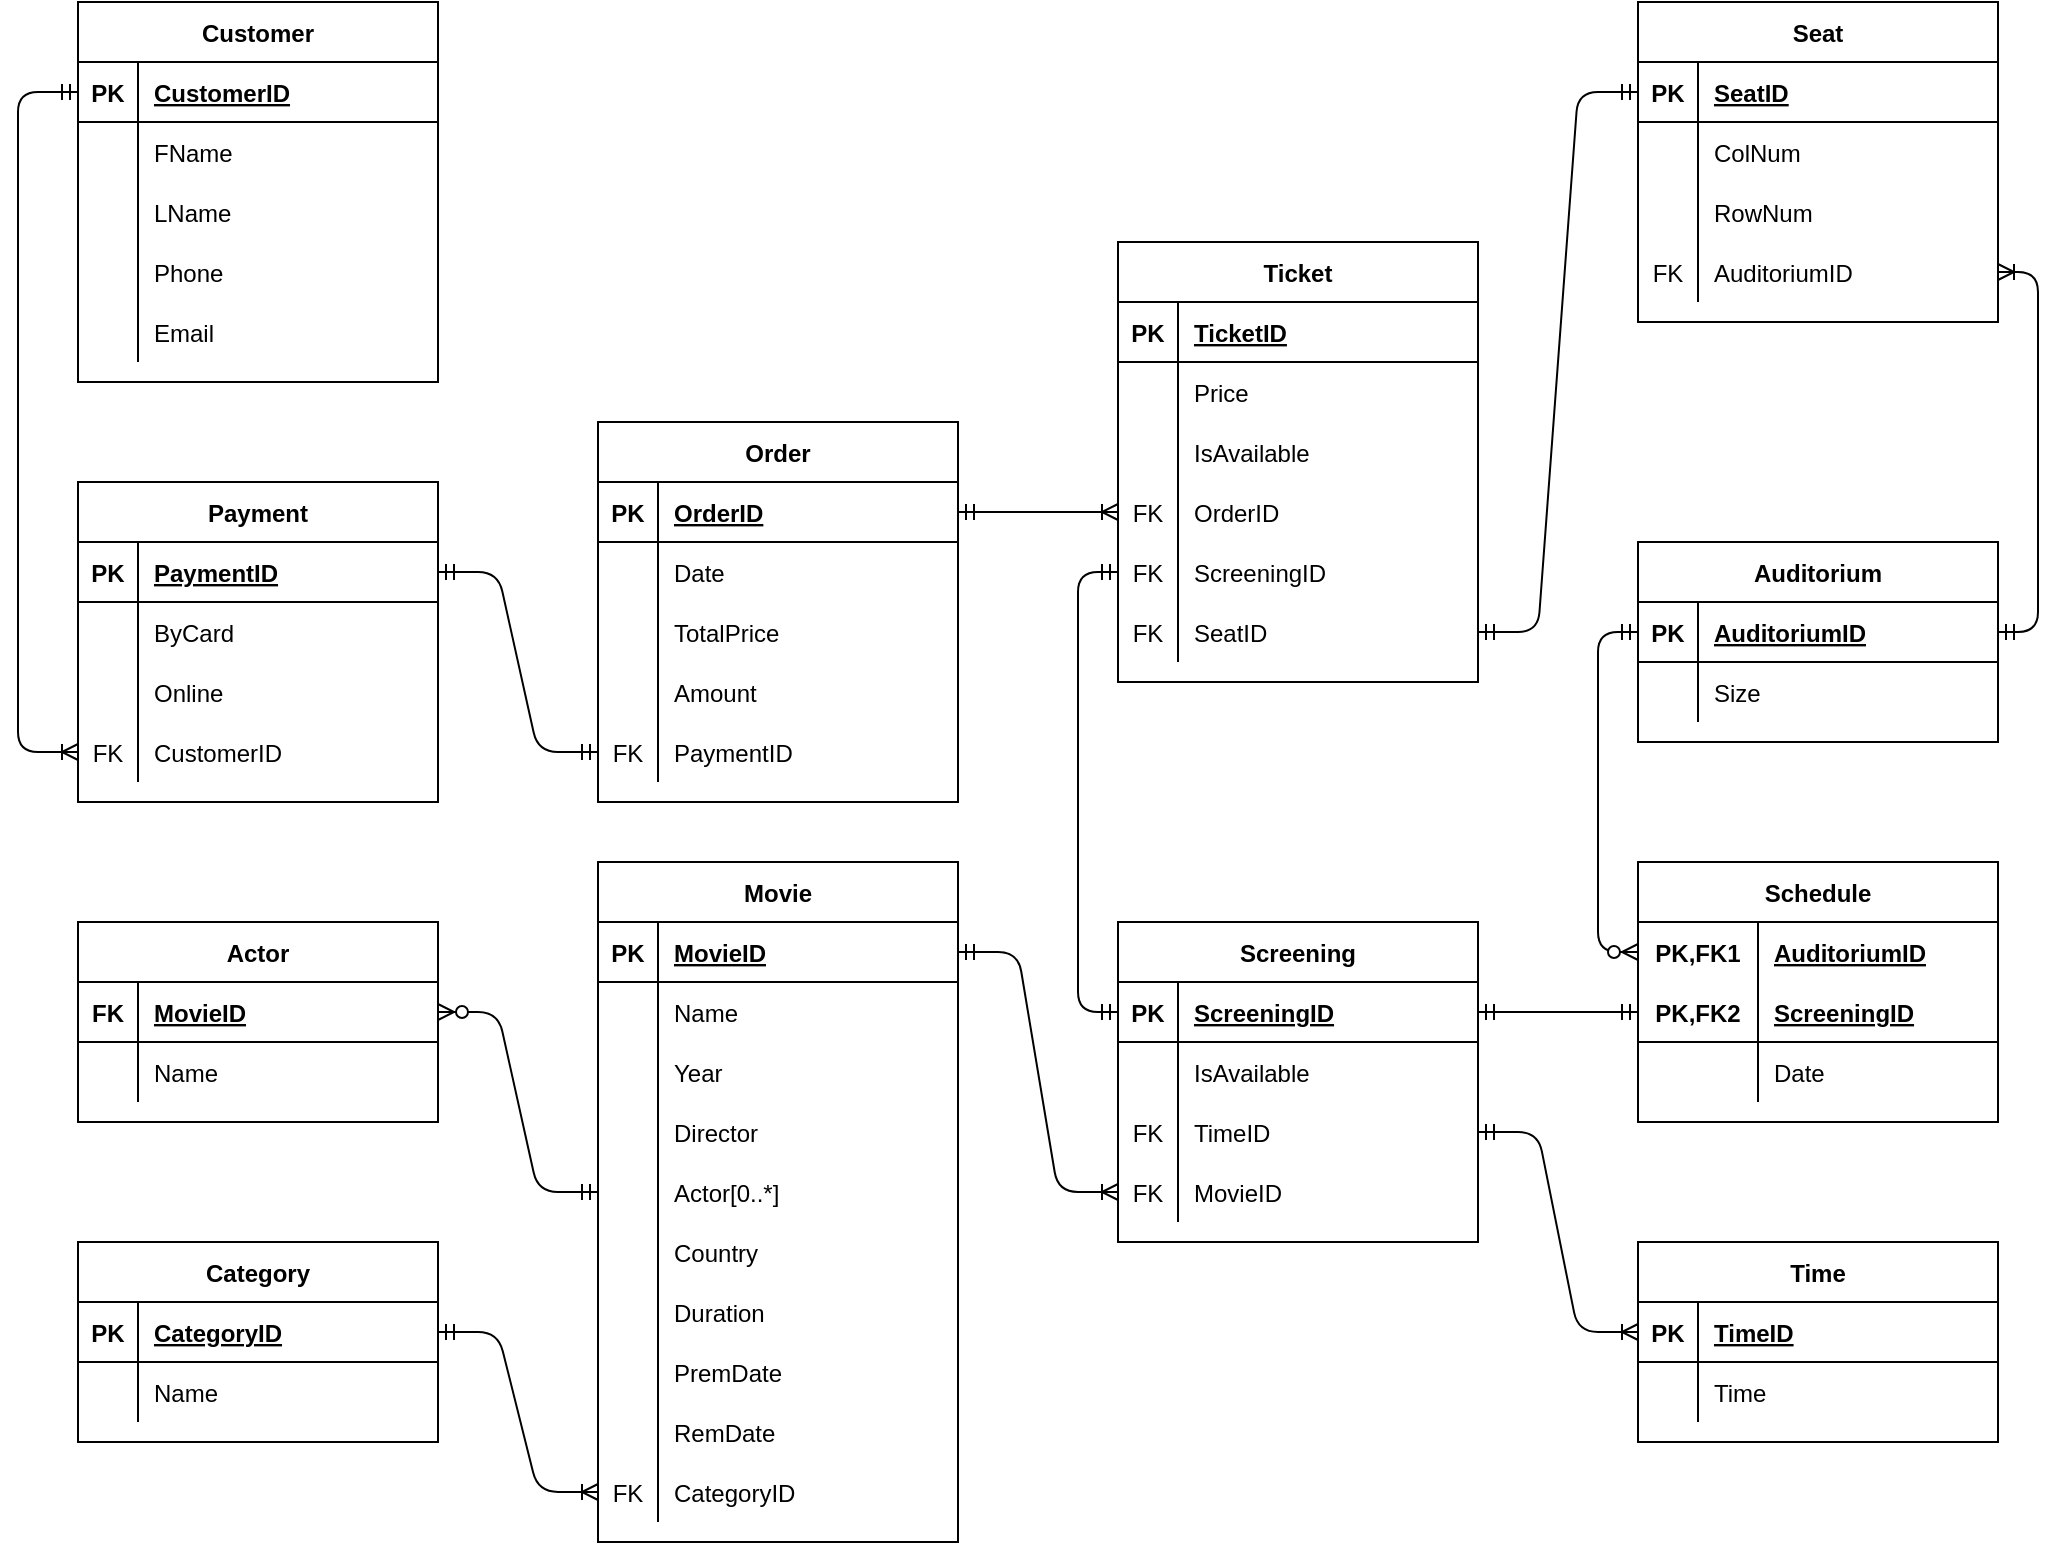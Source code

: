 <mxfile version="14.6.11" type="device"><diagram id="SaDdEQTOm6N6K5-1CHVl" name="Page-1"><mxGraphModel dx="1182" dy="688" grid="1" gridSize="10" guides="1" tooltips="1" connect="1" arrows="1" fold="1" page="1" pageScale="1" pageWidth="827" pageHeight="1169" math="0" shadow="0"><root><mxCell id="0"/><mxCell id="1" parent="0"/><mxCell id="VOTqMJmMUfx99zBVe6hM-1" value="Screening" style="shape=table;startSize=30;container=1;collapsible=1;childLayout=tableLayout;fixedRows=1;rowLines=0;fontStyle=1;align=center;resizeLast=1;" parent="1" vertex="1"><mxGeometry x="640" y="500" width="180" height="160" as="geometry"/></mxCell><mxCell id="VOTqMJmMUfx99zBVe6hM-2" value="" style="shape=partialRectangle;collapsible=0;dropTarget=0;pointerEvents=0;fillColor=none;top=0;left=0;bottom=1;right=0;points=[[0,0.5],[1,0.5]];portConstraint=eastwest;" parent="VOTqMJmMUfx99zBVe6hM-1" vertex="1"><mxGeometry y="30" width="180" height="30" as="geometry"/></mxCell><mxCell id="VOTqMJmMUfx99zBVe6hM-3" value="PK" style="shape=partialRectangle;connectable=0;fillColor=none;top=0;left=0;bottom=0;right=0;fontStyle=1;overflow=hidden;" parent="VOTqMJmMUfx99zBVe6hM-2" vertex="1"><mxGeometry width="30" height="30" as="geometry"/></mxCell><mxCell id="VOTqMJmMUfx99zBVe6hM-4" value="ScreeningID" style="shape=partialRectangle;connectable=0;fillColor=none;top=0;left=0;bottom=0;right=0;align=left;spacingLeft=6;fontStyle=5;overflow=hidden;" parent="VOTqMJmMUfx99zBVe6hM-2" vertex="1"><mxGeometry x="30" width="150" height="30" as="geometry"/></mxCell><mxCell id="VOTqMJmMUfx99zBVe6hM-5" value="" style="shape=partialRectangle;collapsible=0;dropTarget=0;pointerEvents=0;fillColor=none;top=0;left=0;bottom=0;right=0;points=[[0,0.5],[1,0.5]];portConstraint=eastwest;" parent="VOTqMJmMUfx99zBVe6hM-1" vertex="1"><mxGeometry y="60" width="180" height="30" as="geometry"/></mxCell><mxCell id="VOTqMJmMUfx99zBVe6hM-6" value="" style="shape=partialRectangle;connectable=0;fillColor=none;top=0;left=0;bottom=0;right=0;editable=1;overflow=hidden;" parent="VOTqMJmMUfx99zBVe6hM-5" vertex="1"><mxGeometry width="30" height="30" as="geometry"/></mxCell><mxCell id="VOTqMJmMUfx99zBVe6hM-7" value="IsAvailable" style="shape=partialRectangle;connectable=0;fillColor=none;top=0;left=0;bottom=0;right=0;align=left;spacingLeft=6;overflow=hidden;" parent="VOTqMJmMUfx99zBVe6hM-5" vertex="1"><mxGeometry x="30" width="150" height="30" as="geometry"/></mxCell><mxCell id="VOTqMJmMUfx99zBVe6hM-8" value="" style="shape=partialRectangle;collapsible=0;dropTarget=0;pointerEvents=0;fillColor=none;top=0;left=0;bottom=0;right=0;points=[[0,0.5],[1,0.5]];portConstraint=eastwest;" parent="VOTqMJmMUfx99zBVe6hM-1" vertex="1"><mxGeometry y="90" width="180" height="30" as="geometry"/></mxCell><mxCell id="VOTqMJmMUfx99zBVe6hM-9" value="FK" style="shape=partialRectangle;connectable=0;fillColor=none;top=0;left=0;bottom=0;right=0;editable=1;overflow=hidden;" parent="VOTqMJmMUfx99zBVe6hM-8" vertex="1"><mxGeometry width="30" height="30" as="geometry"/></mxCell><mxCell id="VOTqMJmMUfx99zBVe6hM-10" value="TimeID" style="shape=partialRectangle;connectable=0;fillColor=none;top=0;left=0;bottom=0;right=0;align=left;spacingLeft=6;overflow=hidden;" parent="VOTqMJmMUfx99zBVe6hM-8" vertex="1"><mxGeometry x="30" width="150" height="30" as="geometry"/></mxCell><mxCell id="VOTqMJmMUfx99zBVe6hM-11" value="" style="shape=partialRectangle;collapsible=0;dropTarget=0;pointerEvents=0;fillColor=none;top=0;left=0;bottom=0;right=0;points=[[0,0.5],[1,0.5]];portConstraint=eastwest;" parent="VOTqMJmMUfx99zBVe6hM-1" vertex="1"><mxGeometry y="120" width="180" height="30" as="geometry"/></mxCell><mxCell id="VOTqMJmMUfx99zBVe6hM-12" value="FK" style="shape=partialRectangle;connectable=0;fillColor=none;top=0;left=0;bottom=0;right=0;editable=1;overflow=hidden;" parent="VOTqMJmMUfx99zBVe6hM-11" vertex="1"><mxGeometry width="30" height="30" as="geometry"/></mxCell><mxCell id="VOTqMJmMUfx99zBVe6hM-13" value="MovieID" style="shape=partialRectangle;connectable=0;fillColor=none;top=0;left=0;bottom=0;right=0;align=left;spacingLeft=6;overflow=hidden;" parent="VOTqMJmMUfx99zBVe6hM-11" vertex="1"><mxGeometry x="30" width="150" height="30" as="geometry"/></mxCell><mxCell id="VOTqMJmMUfx99zBVe6hM-14" value="Payment" style="shape=table;startSize=30;container=1;collapsible=1;childLayout=tableLayout;fixedRows=1;rowLines=0;fontStyle=1;align=center;resizeLast=1;" parent="1" vertex="1"><mxGeometry x="120" y="280" width="180" height="160" as="geometry"/></mxCell><mxCell id="VOTqMJmMUfx99zBVe6hM-15" value="" style="shape=partialRectangle;collapsible=0;dropTarget=0;pointerEvents=0;fillColor=none;top=0;left=0;bottom=1;right=0;points=[[0,0.5],[1,0.5]];portConstraint=eastwest;" parent="VOTqMJmMUfx99zBVe6hM-14" vertex="1"><mxGeometry y="30" width="180" height="30" as="geometry"/></mxCell><mxCell id="VOTqMJmMUfx99zBVe6hM-16" value="PK" style="shape=partialRectangle;connectable=0;fillColor=none;top=0;left=0;bottom=0;right=0;fontStyle=1;overflow=hidden;" parent="VOTqMJmMUfx99zBVe6hM-15" vertex="1"><mxGeometry width="30" height="30" as="geometry"/></mxCell><mxCell id="VOTqMJmMUfx99zBVe6hM-17" value="PaymentID" style="shape=partialRectangle;connectable=0;fillColor=none;top=0;left=0;bottom=0;right=0;align=left;spacingLeft=6;fontStyle=5;overflow=hidden;" parent="VOTqMJmMUfx99zBVe6hM-15" vertex="1"><mxGeometry x="30" width="150" height="30" as="geometry"/></mxCell><mxCell id="VOTqMJmMUfx99zBVe6hM-18" value="" style="shape=partialRectangle;collapsible=0;dropTarget=0;pointerEvents=0;fillColor=none;top=0;left=0;bottom=0;right=0;points=[[0,0.5],[1,0.5]];portConstraint=eastwest;" parent="VOTqMJmMUfx99zBVe6hM-14" vertex="1"><mxGeometry y="60" width="180" height="30" as="geometry"/></mxCell><mxCell id="VOTqMJmMUfx99zBVe6hM-19" value="" style="shape=partialRectangle;connectable=0;fillColor=none;top=0;left=0;bottom=0;right=0;editable=1;overflow=hidden;" parent="VOTqMJmMUfx99zBVe6hM-18" vertex="1"><mxGeometry width="30" height="30" as="geometry"/></mxCell><mxCell id="VOTqMJmMUfx99zBVe6hM-20" value="ByCard" style="shape=partialRectangle;connectable=0;fillColor=none;top=0;left=0;bottom=0;right=0;align=left;spacingLeft=6;overflow=hidden;" parent="VOTqMJmMUfx99zBVe6hM-18" vertex="1"><mxGeometry x="30" width="150" height="30" as="geometry"/></mxCell><mxCell id="VOTqMJmMUfx99zBVe6hM-21" value="" style="shape=partialRectangle;collapsible=0;dropTarget=0;pointerEvents=0;fillColor=none;top=0;left=0;bottom=0;right=0;points=[[0,0.5],[1,0.5]];portConstraint=eastwest;" parent="VOTqMJmMUfx99zBVe6hM-14" vertex="1"><mxGeometry y="90" width="180" height="30" as="geometry"/></mxCell><mxCell id="VOTqMJmMUfx99zBVe6hM-22" value="" style="shape=partialRectangle;connectable=0;fillColor=none;top=0;left=0;bottom=0;right=0;editable=1;overflow=hidden;" parent="VOTqMJmMUfx99zBVe6hM-21" vertex="1"><mxGeometry width="30" height="30" as="geometry"/></mxCell><mxCell id="VOTqMJmMUfx99zBVe6hM-23" value="Online" style="shape=partialRectangle;connectable=0;fillColor=none;top=0;left=0;bottom=0;right=0;align=left;spacingLeft=6;overflow=hidden;" parent="VOTqMJmMUfx99zBVe6hM-21" vertex="1"><mxGeometry x="30" width="150" height="30" as="geometry"/></mxCell><mxCell id="VOTqMJmMUfx99zBVe6hM-24" value="" style="shape=partialRectangle;collapsible=0;dropTarget=0;pointerEvents=0;fillColor=none;top=0;left=0;bottom=0;right=0;points=[[0,0.5],[1,0.5]];portConstraint=eastwest;" parent="VOTqMJmMUfx99zBVe6hM-14" vertex="1"><mxGeometry y="120" width="180" height="30" as="geometry"/></mxCell><mxCell id="VOTqMJmMUfx99zBVe6hM-25" value="FK" style="shape=partialRectangle;connectable=0;fillColor=none;top=0;left=0;bottom=0;right=0;editable=1;overflow=hidden;" parent="VOTqMJmMUfx99zBVe6hM-24" vertex="1"><mxGeometry width="30" height="30" as="geometry"/></mxCell><mxCell id="VOTqMJmMUfx99zBVe6hM-26" value="CustomerID" style="shape=partialRectangle;connectable=0;fillColor=none;top=0;left=0;bottom=0;right=0;align=left;spacingLeft=6;overflow=hidden;" parent="VOTqMJmMUfx99zBVe6hM-24" vertex="1"><mxGeometry x="30" width="150" height="30" as="geometry"/></mxCell><mxCell id="VOTqMJmMUfx99zBVe6hM-27" value="Order" style="shape=table;startSize=30;container=1;collapsible=1;childLayout=tableLayout;fixedRows=1;rowLines=0;fontStyle=1;align=center;resizeLast=1;" parent="1" vertex="1"><mxGeometry x="380" y="250" width="180" height="190" as="geometry"/></mxCell><mxCell id="VOTqMJmMUfx99zBVe6hM-28" value="" style="shape=partialRectangle;collapsible=0;dropTarget=0;pointerEvents=0;fillColor=none;top=0;left=0;bottom=1;right=0;points=[[0,0.5],[1,0.5]];portConstraint=eastwest;" parent="VOTqMJmMUfx99zBVe6hM-27" vertex="1"><mxGeometry y="30" width="180" height="30" as="geometry"/></mxCell><mxCell id="VOTqMJmMUfx99zBVe6hM-29" value="PK" style="shape=partialRectangle;connectable=0;fillColor=none;top=0;left=0;bottom=0;right=0;fontStyle=1;overflow=hidden;" parent="VOTqMJmMUfx99zBVe6hM-28" vertex="1"><mxGeometry width="30" height="30" as="geometry"/></mxCell><mxCell id="VOTqMJmMUfx99zBVe6hM-30" value="OrderID" style="shape=partialRectangle;connectable=0;fillColor=none;top=0;left=0;bottom=0;right=0;align=left;spacingLeft=6;fontStyle=5;overflow=hidden;" parent="VOTqMJmMUfx99zBVe6hM-28" vertex="1"><mxGeometry x="30" width="150" height="30" as="geometry"/></mxCell><mxCell id="VOTqMJmMUfx99zBVe6hM-31" value="" style="shape=partialRectangle;collapsible=0;dropTarget=0;pointerEvents=0;fillColor=none;top=0;left=0;bottom=0;right=0;points=[[0,0.5],[1,0.5]];portConstraint=eastwest;" parent="VOTqMJmMUfx99zBVe6hM-27" vertex="1"><mxGeometry y="60" width="180" height="30" as="geometry"/></mxCell><mxCell id="VOTqMJmMUfx99zBVe6hM-32" value="" style="shape=partialRectangle;connectable=0;fillColor=none;top=0;left=0;bottom=0;right=0;editable=1;overflow=hidden;" parent="VOTqMJmMUfx99zBVe6hM-31" vertex="1"><mxGeometry width="30" height="30" as="geometry"/></mxCell><mxCell id="VOTqMJmMUfx99zBVe6hM-33" value="Date" style="shape=partialRectangle;connectable=0;fillColor=none;top=0;left=0;bottom=0;right=0;align=left;spacingLeft=6;overflow=hidden;" parent="VOTqMJmMUfx99zBVe6hM-31" vertex="1"><mxGeometry x="30" width="150" height="30" as="geometry"/></mxCell><mxCell id="VOTqMJmMUfx99zBVe6hM-34" value="" style="shape=partialRectangle;collapsible=0;dropTarget=0;pointerEvents=0;fillColor=none;top=0;left=0;bottom=0;right=0;points=[[0,0.5],[1,0.5]];portConstraint=eastwest;" parent="VOTqMJmMUfx99zBVe6hM-27" vertex="1"><mxGeometry y="90" width="180" height="30" as="geometry"/></mxCell><mxCell id="VOTqMJmMUfx99zBVe6hM-35" value="" style="shape=partialRectangle;connectable=0;fillColor=none;top=0;left=0;bottom=0;right=0;editable=1;overflow=hidden;" parent="VOTqMJmMUfx99zBVe6hM-34" vertex="1"><mxGeometry width="30" height="30" as="geometry"/></mxCell><mxCell id="VOTqMJmMUfx99zBVe6hM-36" value="TotalPrice" style="shape=partialRectangle;connectable=0;fillColor=none;top=0;left=0;bottom=0;right=0;align=left;spacingLeft=6;overflow=hidden;" parent="VOTqMJmMUfx99zBVe6hM-34" vertex="1"><mxGeometry x="30" width="150" height="30" as="geometry"/></mxCell><mxCell id="VOTqMJmMUfx99zBVe6hM-37" value="" style="shape=partialRectangle;collapsible=0;dropTarget=0;pointerEvents=0;fillColor=none;top=0;left=0;bottom=0;right=0;points=[[0,0.5],[1,0.5]];portConstraint=eastwest;" parent="VOTqMJmMUfx99zBVe6hM-27" vertex="1"><mxGeometry y="120" width="180" height="30" as="geometry"/></mxCell><mxCell id="VOTqMJmMUfx99zBVe6hM-38" value="" style="shape=partialRectangle;connectable=0;fillColor=none;top=0;left=0;bottom=0;right=0;editable=1;overflow=hidden;" parent="VOTqMJmMUfx99zBVe6hM-37" vertex="1"><mxGeometry width="30" height="30" as="geometry"/></mxCell><mxCell id="VOTqMJmMUfx99zBVe6hM-39" value="Amount" style="shape=partialRectangle;connectable=0;fillColor=none;top=0;left=0;bottom=0;right=0;align=left;spacingLeft=6;overflow=hidden;" parent="VOTqMJmMUfx99zBVe6hM-37" vertex="1"><mxGeometry x="30" width="150" height="30" as="geometry"/></mxCell><mxCell id="VOTqMJmMUfx99zBVe6hM-155" value="" style="shape=partialRectangle;collapsible=0;dropTarget=0;pointerEvents=0;fillColor=none;top=0;left=0;bottom=0;right=0;points=[[0,0.5],[1,0.5]];portConstraint=eastwest;" parent="VOTqMJmMUfx99zBVe6hM-27" vertex="1"><mxGeometry y="150" width="180" height="30" as="geometry"/></mxCell><mxCell id="VOTqMJmMUfx99zBVe6hM-156" value="FK" style="shape=partialRectangle;connectable=0;fillColor=none;top=0;left=0;bottom=0;right=0;editable=1;overflow=hidden;" parent="VOTqMJmMUfx99zBVe6hM-155" vertex="1"><mxGeometry width="30" height="30" as="geometry"/></mxCell><mxCell id="VOTqMJmMUfx99zBVe6hM-157" value="PaymentID" style="shape=partialRectangle;connectable=0;fillColor=none;top=0;left=0;bottom=0;right=0;align=left;spacingLeft=6;overflow=hidden;" parent="VOTqMJmMUfx99zBVe6hM-155" vertex="1"><mxGeometry x="30" width="150" height="30" as="geometry"/></mxCell><mxCell id="VOTqMJmMUfx99zBVe6hM-40" value="Ticket" style="shape=table;startSize=30;container=1;collapsible=1;childLayout=tableLayout;fixedRows=1;rowLines=0;fontStyle=1;align=center;resizeLast=1;" parent="1" vertex="1"><mxGeometry x="640" y="160" width="180" height="220" as="geometry"/></mxCell><mxCell id="VOTqMJmMUfx99zBVe6hM-41" value="" style="shape=partialRectangle;collapsible=0;dropTarget=0;pointerEvents=0;fillColor=none;top=0;left=0;bottom=1;right=0;points=[[0,0.5],[1,0.5]];portConstraint=eastwest;" parent="VOTqMJmMUfx99zBVe6hM-40" vertex="1"><mxGeometry y="30" width="180" height="30" as="geometry"/></mxCell><mxCell id="VOTqMJmMUfx99zBVe6hM-42" value="PK" style="shape=partialRectangle;connectable=0;fillColor=none;top=0;left=0;bottom=0;right=0;fontStyle=1;overflow=hidden;" parent="VOTqMJmMUfx99zBVe6hM-41" vertex="1"><mxGeometry width="30" height="30" as="geometry"/></mxCell><mxCell id="VOTqMJmMUfx99zBVe6hM-43" value="TicketID" style="shape=partialRectangle;connectable=0;fillColor=none;top=0;left=0;bottom=0;right=0;align=left;spacingLeft=6;fontStyle=5;overflow=hidden;" parent="VOTqMJmMUfx99zBVe6hM-41" vertex="1"><mxGeometry x="30" width="150" height="30" as="geometry"/></mxCell><mxCell id="VOTqMJmMUfx99zBVe6hM-44" value="" style="shape=partialRectangle;collapsible=0;dropTarget=0;pointerEvents=0;fillColor=none;top=0;left=0;bottom=0;right=0;points=[[0,0.5],[1,0.5]];portConstraint=eastwest;" parent="VOTqMJmMUfx99zBVe6hM-40" vertex="1"><mxGeometry y="60" width="180" height="30" as="geometry"/></mxCell><mxCell id="VOTqMJmMUfx99zBVe6hM-45" value="" style="shape=partialRectangle;connectable=0;fillColor=none;top=0;left=0;bottom=0;right=0;editable=1;overflow=hidden;" parent="VOTqMJmMUfx99zBVe6hM-44" vertex="1"><mxGeometry width="30" height="30" as="geometry"/></mxCell><mxCell id="VOTqMJmMUfx99zBVe6hM-46" value="Price" style="shape=partialRectangle;connectable=0;fillColor=none;top=0;left=0;bottom=0;right=0;align=left;spacingLeft=6;overflow=hidden;" parent="VOTqMJmMUfx99zBVe6hM-44" vertex="1"><mxGeometry x="30" width="150" height="30" as="geometry"/></mxCell><mxCell id="VOTqMJmMUfx99zBVe6hM-47" value="" style="shape=partialRectangle;collapsible=0;dropTarget=0;pointerEvents=0;fillColor=none;top=0;left=0;bottom=0;right=0;points=[[0,0.5],[1,0.5]];portConstraint=eastwest;" parent="VOTqMJmMUfx99zBVe6hM-40" vertex="1"><mxGeometry y="90" width="180" height="30" as="geometry"/></mxCell><mxCell id="VOTqMJmMUfx99zBVe6hM-48" value="" style="shape=partialRectangle;connectable=0;fillColor=none;top=0;left=0;bottom=0;right=0;editable=1;overflow=hidden;" parent="VOTqMJmMUfx99zBVe6hM-47" vertex="1"><mxGeometry width="30" height="30" as="geometry"/></mxCell><mxCell id="VOTqMJmMUfx99zBVe6hM-49" value="IsAvailable" style="shape=partialRectangle;connectable=0;fillColor=none;top=0;left=0;bottom=0;right=0;align=left;spacingLeft=6;overflow=hidden;" parent="VOTqMJmMUfx99zBVe6hM-47" vertex="1"><mxGeometry x="30" width="150" height="30" as="geometry"/></mxCell><mxCell id="VOTqMJmMUfx99zBVe6hM-50" value="" style="shape=partialRectangle;collapsible=0;dropTarget=0;pointerEvents=0;fillColor=none;top=0;left=0;bottom=0;right=0;points=[[0,0.5],[1,0.5]];portConstraint=eastwest;" parent="VOTqMJmMUfx99zBVe6hM-40" vertex="1"><mxGeometry y="120" width="180" height="30" as="geometry"/></mxCell><mxCell id="VOTqMJmMUfx99zBVe6hM-51" value="FK" style="shape=partialRectangle;connectable=0;fillColor=none;top=0;left=0;bottom=0;right=0;editable=1;overflow=hidden;" parent="VOTqMJmMUfx99zBVe6hM-50" vertex="1"><mxGeometry width="30" height="30" as="geometry"/></mxCell><mxCell id="VOTqMJmMUfx99zBVe6hM-52" value="OrderID" style="shape=partialRectangle;connectable=0;fillColor=none;top=0;left=0;bottom=0;right=0;align=left;spacingLeft=6;overflow=hidden;" parent="VOTqMJmMUfx99zBVe6hM-50" vertex="1"><mxGeometry x="30" width="150" height="30" as="geometry"/></mxCell><mxCell id="VOTqMJmMUfx99zBVe6hM-134" value="" style="shape=partialRectangle;collapsible=0;dropTarget=0;pointerEvents=0;fillColor=none;top=0;left=0;bottom=0;right=0;points=[[0,0.5],[1,0.5]];portConstraint=eastwest;" parent="VOTqMJmMUfx99zBVe6hM-40" vertex="1"><mxGeometry y="150" width="180" height="30" as="geometry"/></mxCell><mxCell id="VOTqMJmMUfx99zBVe6hM-135" value="FK" style="shape=partialRectangle;connectable=0;fillColor=none;top=0;left=0;bottom=0;right=0;editable=1;overflow=hidden;" parent="VOTqMJmMUfx99zBVe6hM-134" vertex="1"><mxGeometry width="30" height="30" as="geometry"/></mxCell><mxCell id="VOTqMJmMUfx99zBVe6hM-136" value="ScreeningID" style="shape=partialRectangle;connectable=0;fillColor=none;top=0;left=0;bottom=0;right=0;align=left;spacingLeft=6;overflow=hidden;" parent="VOTqMJmMUfx99zBVe6hM-134" vertex="1"><mxGeometry x="30" width="150" height="30" as="geometry"/></mxCell><mxCell id="2XaCNsc9gFc5e1O98hjb-1" value="" style="shape=partialRectangle;collapsible=0;dropTarget=0;pointerEvents=0;fillColor=none;top=0;left=0;bottom=0;right=0;points=[[0,0.5],[1,0.5]];portConstraint=eastwest;" parent="VOTqMJmMUfx99zBVe6hM-40" vertex="1"><mxGeometry y="180" width="180" height="30" as="geometry"/></mxCell><mxCell id="2XaCNsc9gFc5e1O98hjb-2" value="FK" style="shape=partialRectangle;connectable=0;fillColor=none;top=0;left=0;bottom=0;right=0;editable=1;overflow=hidden;" parent="2XaCNsc9gFc5e1O98hjb-1" vertex="1"><mxGeometry width="30" height="30" as="geometry"/></mxCell><mxCell id="2XaCNsc9gFc5e1O98hjb-3" value="SeatID" style="shape=partialRectangle;connectable=0;fillColor=none;top=0;left=0;bottom=0;right=0;align=left;spacingLeft=6;overflow=hidden;" parent="2XaCNsc9gFc5e1O98hjb-1" vertex="1"><mxGeometry x="30" width="150" height="30" as="geometry"/></mxCell><mxCell id="VOTqMJmMUfx99zBVe6hM-53" value="Movie" style="shape=table;startSize=30;container=1;collapsible=1;childLayout=tableLayout;fixedRows=1;rowLines=0;fontStyle=1;align=center;resizeLast=1;" parent="1" vertex="1"><mxGeometry x="380" y="470" width="180" height="340" as="geometry"><mxRectangle x="380" y="470" width="70" height="30" as="alternateBounds"/></mxGeometry></mxCell><mxCell id="VOTqMJmMUfx99zBVe6hM-54" value="" style="shape=partialRectangle;collapsible=0;dropTarget=0;pointerEvents=0;fillColor=none;top=0;left=0;bottom=1;right=0;points=[[0,0.5],[1,0.5]];portConstraint=eastwest;" parent="VOTqMJmMUfx99zBVe6hM-53" vertex="1"><mxGeometry y="30" width="180" height="30" as="geometry"/></mxCell><mxCell id="VOTqMJmMUfx99zBVe6hM-55" value="PK" style="shape=partialRectangle;connectable=0;fillColor=none;top=0;left=0;bottom=0;right=0;fontStyle=1;overflow=hidden;" parent="VOTqMJmMUfx99zBVe6hM-54" vertex="1"><mxGeometry width="30" height="30" as="geometry"/></mxCell><mxCell id="VOTqMJmMUfx99zBVe6hM-56" value="MovieID" style="shape=partialRectangle;connectable=0;fillColor=none;top=0;left=0;bottom=0;right=0;align=left;spacingLeft=6;fontStyle=5;overflow=hidden;" parent="VOTqMJmMUfx99zBVe6hM-54" vertex="1"><mxGeometry x="30" width="150" height="30" as="geometry"/></mxCell><mxCell id="VOTqMJmMUfx99zBVe6hM-57" value="" style="shape=partialRectangle;collapsible=0;dropTarget=0;pointerEvents=0;fillColor=none;top=0;left=0;bottom=0;right=0;points=[[0,0.5],[1,0.5]];portConstraint=eastwest;" parent="VOTqMJmMUfx99zBVe6hM-53" vertex="1"><mxGeometry y="60" width="180" height="30" as="geometry"/></mxCell><mxCell id="VOTqMJmMUfx99zBVe6hM-58" value="" style="shape=partialRectangle;connectable=0;fillColor=none;top=0;left=0;bottom=0;right=0;editable=1;overflow=hidden;" parent="VOTqMJmMUfx99zBVe6hM-57" vertex="1"><mxGeometry width="30" height="30" as="geometry"/></mxCell><mxCell id="VOTqMJmMUfx99zBVe6hM-59" value="Name" style="shape=partialRectangle;connectable=0;fillColor=none;top=0;left=0;bottom=0;right=0;align=left;spacingLeft=6;overflow=hidden;" parent="VOTqMJmMUfx99zBVe6hM-57" vertex="1"><mxGeometry x="30" width="150" height="30" as="geometry"/></mxCell><mxCell id="VOTqMJmMUfx99zBVe6hM-60" value="" style="shape=partialRectangle;collapsible=0;dropTarget=0;pointerEvents=0;fillColor=none;top=0;left=0;bottom=0;right=0;points=[[0,0.5],[1,0.5]];portConstraint=eastwest;" parent="VOTqMJmMUfx99zBVe6hM-53" vertex="1"><mxGeometry y="90" width="180" height="30" as="geometry"/></mxCell><mxCell id="VOTqMJmMUfx99zBVe6hM-61" value="" style="shape=partialRectangle;connectable=0;fillColor=none;top=0;left=0;bottom=0;right=0;editable=1;overflow=hidden;" parent="VOTqMJmMUfx99zBVe6hM-60" vertex="1"><mxGeometry width="30" height="30" as="geometry"/></mxCell><mxCell id="VOTqMJmMUfx99zBVe6hM-62" value="Year" style="shape=partialRectangle;connectable=0;fillColor=none;top=0;left=0;bottom=0;right=0;align=left;spacingLeft=6;overflow=hidden;" parent="VOTqMJmMUfx99zBVe6hM-60" vertex="1"><mxGeometry x="30" width="150" height="30" as="geometry"/></mxCell><mxCell id="VOTqMJmMUfx99zBVe6hM-63" value="" style="shape=partialRectangle;collapsible=0;dropTarget=0;pointerEvents=0;fillColor=none;top=0;left=0;bottom=0;right=0;points=[[0,0.5],[1,0.5]];portConstraint=eastwest;" parent="VOTqMJmMUfx99zBVe6hM-53" vertex="1"><mxGeometry y="120" width="180" height="30" as="geometry"/></mxCell><mxCell id="VOTqMJmMUfx99zBVe6hM-64" value="" style="shape=partialRectangle;connectable=0;fillColor=none;top=0;left=0;bottom=0;right=0;editable=1;overflow=hidden;" parent="VOTqMJmMUfx99zBVe6hM-63" vertex="1"><mxGeometry width="30" height="30" as="geometry"/></mxCell><mxCell id="VOTqMJmMUfx99zBVe6hM-65" value="Director" style="shape=partialRectangle;connectable=0;fillColor=none;top=0;left=0;bottom=0;right=0;align=left;spacingLeft=6;overflow=hidden;" parent="VOTqMJmMUfx99zBVe6hM-63" vertex="1"><mxGeometry x="30" width="150" height="30" as="geometry"/></mxCell><mxCell id="VOTqMJmMUfx99zBVe6hM-137" value="" style="shape=partialRectangle;collapsible=0;dropTarget=0;pointerEvents=0;fillColor=none;top=0;left=0;bottom=0;right=0;points=[[0,0.5],[1,0.5]];portConstraint=eastwest;" parent="VOTqMJmMUfx99zBVe6hM-53" vertex="1"><mxGeometry y="150" width="180" height="30" as="geometry"/></mxCell><mxCell id="VOTqMJmMUfx99zBVe6hM-138" value="" style="shape=partialRectangle;connectable=0;fillColor=none;top=0;left=0;bottom=0;right=0;editable=1;overflow=hidden;" parent="VOTqMJmMUfx99zBVe6hM-137" vertex="1"><mxGeometry width="30" height="30" as="geometry"/></mxCell><mxCell id="VOTqMJmMUfx99zBVe6hM-139" value="Actor[0..*]" style="shape=partialRectangle;connectable=0;fillColor=none;top=0;left=0;bottom=0;right=0;align=left;spacingLeft=6;overflow=hidden;" parent="VOTqMJmMUfx99zBVe6hM-137" vertex="1"><mxGeometry x="30" width="150" height="30" as="geometry"/></mxCell><mxCell id="VOTqMJmMUfx99zBVe6hM-140" value="" style="shape=partialRectangle;collapsible=0;dropTarget=0;pointerEvents=0;fillColor=none;top=0;left=0;bottom=0;right=0;points=[[0,0.5],[1,0.5]];portConstraint=eastwest;" parent="VOTqMJmMUfx99zBVe6hM-53" vertex="1"><mxGeometry y="180" width="180" height="30" as="geometry"/></mxCell><mxCell id="VOTqMJmMUfx99zBVe6hM-141" value="" style="shape=partialRectangle;connectable=0;fillColor=none;top=0;left=0;bottom=0;right=0;editable=1;overflow=hidden;" parent="VOTqMJmMUfx99zBVe6hM-140" vertex="1"><mxGeometry width="30" height="30" as="geometry"/></mxCell><mxCell id="VOTqMJmMUfx99zBVe6hM-142" value="Country" style="shape=partialRectangle;connectable=0;fillColor=none;top=0;left=0;bottom=0;right=0;align=left;spacingLeft=6;overflow=hidden;" parent="VOTqMJmMUfx99zBVe6hM-140" vertex="1"><mxGeometry x="30" width="150" height="30" as="geometry"/></mxCell><mxCell id="VOTqMJmMUfx99zBVe6hM-143" value="" style="shape=partialRectangle;collapsible=0;dropTarget=0;pointerEvents=0;fillColor=none;top=0;left=0;bottom=0;right=0;points=[[0,0.5],[1,0.5]];portConstraint=eastwest;" parent="VOTqMJmMUfx99zBVe6hM-53" vertex="1"><mxGeometry y="210" width="180" height="30" as="geometry"/></mxCell><mxCell id="VOTqMJmMUfx99zBVe6hM-144" value="" style="shape=partialRectangle;connectable=0;fillColor=none;top=0;left=0;bottom=0;right=0;editable=1;overflow=hidden;" parent="VOTqMJmMUfx99zBVe6hM-143" vertex="1"><mxGeometry width="30" height="30" as="geometry"/></mxCell><mxCell id="VOTqMJmMUfx99zBVe6hM-145" value="Duration" style="shape=partialRectangle;connectable=0;fillColor=none;top=0;left=0;bottom=0;right=0;align=left;spacingLeft=6;overflow=hidden;" parent="VOTqMJmMUfx99zBVe6hM-143" vertex="1"><mxGeometry x="30" width="150" height="30" as="geometry"/></mxCell><mxCell id="VOTqMJmMUfx99zBVe6hM-146" value="" style="shape=partialRectangle;collapsible=0;dropTarget=0;pointerEvents=0;fillColor=none;top=0;left=0;bottom=0;right=0;points=[[0,0.5],[1,0.5]];portConstraint=eastwest;" parent="VOTqMJmMUfx99zBVe6hM-53" vertex="1"><mxGeometry y="240" width="180" height="30" as="geometry"/></mxCell><mxCell id="VOTqMJmMUfx99zBVe6hM-147" value="" style="shape=partialRectangle;connectable=0;fillColor=none;top=0;left=0;bottom=0;right=0;editable=1;overflow=hidden;" parent="VOTqMJmMUfx99zBVe6hM-146" vertex="1"><mxGeometry width="30" height="30" as="geometry"/></mxCell><mxCell id="VOTqMJmMUfx99zBVe6hM-148" value="PremDate" style="shape=partialRectangle;connectable=0;fillColor=none;top=0;left=0;bottom=0;right=0;align=left;spacingLeft=6;overflow=hidden;" parent="VOTqMJmMUfx99zBVe6hM-146" vertex="1"><mxGeometry x="30" width="150" height="30" as="geometry"/></mxCell><mxCell id="VOTqMJmMUfx99zBVe6hM-149" value="" style="shape=partialRectangle;collapsible=0;dropTarget=0;pointerEvents=0;fillColor=none;top=0;left=0;bottom=0;right=0;points=[[0,0.5],[1,0.5]];portConstraint=eastwest;" parent="VOTqMJmMUfx99zBVe6hM-53" vertex="1"><mxGeometry y="270" width="180" height="30" as="geometry"/></mxCell><mxCell id="VOTqMJmMUfx99zBVe6hM-150" value="" style="shape=partialRectangle;connectable=0;fillColor=none;top=0;left=0;bottom=0;right=0;editable=1;overflow=hidden;" parent="VOTqMJmMUfx99zBVe6hM-149" vertex="1"><mxGeometry width="30" height="30" as="geometry"/></mxCell><mxCell id="VOTqMJmMUfx99zBVe6hM-151" value="RemDate" style="shape=partialRectangle;connectable=0;fillColor=none;top=0;left=0;bottom=0;right=0;align=left;spacingLeft=6;overflow=hidden;" parent="VOTqMJmMUfx99zBVe6hM-149" vertex="1"><mxGeometry x="30" width="150" height="30" as="geometry"/></mxCell><mxCell id="LcffxqLtOFRk7QKs350u-9" value="" style="shape=partialRectangle;collapsible=0;dropTarget=0;pointerEvents=0;fillColor=none;top=0;left=0;bottom=0;right=0;points=[[0,0.5],[1,0.5]];portConstraint=eastwest;" parent="VOTqMJmMUfx99zBVe6hM-53" vertex="1"><mxGeometry y="300" width="180" height="30" as="geometry"/></mxCell><mxCell id="LcffxqLtOFRk7QKs350u-10" value="FK" style="shape=partialRectangle;connectable=0;fillColor=none;top=0;left=0;bottom=0;right=0;editable=1;overflow=hidden;" parent="LcffxqLtOFRk7QKs350u-9" vertex="1"><mxGeometry width="30" height="30" as="geometry"/></mxCell><mxCell id="LcffxqLtOFRk7QKs350u-11" value="CategoryID" style="shape=partialRectangle;connectable=0;fillColor=none;top=0;left=0;bottom=0;right=0;align=left;spacingLeft=6;overflow=hidden;" parent="LcffxqLtOFRk7QKs350u-9" vertex="1"><mxGeometry x="30" width="150" height="30" as="geometry"/></mxCell><mxCell id="VOTqMJmMUfx99zBVe6hM-66" value="Seat" style="shape=table;startSize=30;container=1;collapsible=1;childLayout=tableLayout;fixedRows=1;rowLines=0;fontStyle=1;align=center;resizeLast=1;" parent="1" vertex="1"><mxGeometry x="900" y="40" width="180" height="160" as="geometry"/></mxCell><mxCell id="VOTqMJmMUfx99zBVe6hM-67" value="" style="shape=partialRectangle;collapsible=0;dropTarget=0;pointerEvents=0;fillColor=none;top=0;left=0;bottom=1;right=0;points=[[0,0.5],[1,0.5]];portConstraint=eastwest;" parent="VOTqMJmMUfx99zBVe6hM-66" vertex="1"><mxGeometry y="30" width="180" height="30" as="geometry"/></mxCell><mxCell id="VOTqMJmMUfx99zBVe6hM-68" value="PK" style="shape=partialRectangle;connectable=0;fillColor=none;top=0;left=0;bottom=0;right=0;fontStyle=1;overflow=hidden;" parent="VOTqMJmMUfx99zBVe6hM-67" vertex="1"><mxGeometry width="30" height="30" as="geometry"/></mxCell><mxCell id="VOTqMJmMUfx99zBVe6hM-69" value="SeatID" style="shape=partialRectangle;connectable=0;fillColor=none;top=0;left=0;bottom=0;right=0;align=left;spacingLeft=6;fontStyle=5;overflow=hidden;" parent="VOTqMJmMUfx99zBVe6hM-67" vertex="1"><mxGeometry x="30" width="150" height="30" as="geometry"/></mxCell><mxCell id="VOTqMJmMUfx99zBVe6hM-73" value="" style="shape=partialRectangle;collapsible=0;dropTarget=0;pointerEvents=0;fillColor=none;top=0;left=0;bottom=0;right=0;points=[[0,0.5],[1,0.5]];portConstraint=eastwest;" parent="VOTqMJmMUfx99zBVe6hM-66" vertex="1"><mxGeometry y="60" width="180" height="30" as="geometry"/></mxCell><mxCell id="VOTqMJmMUfx99zBVe6hM-74" value="" style="shape=partialRectangle;connectable=0;fillColor=none;top=0;left=0;bottom=0;right=0;editable=1;overflow=hidden;" parent="VOTqMJmMUfx99zBVe6hM-73" vertex="1"><mxGeometry width="30" height="30" as="geometry"/></mxCell><mxCell id="VOTqMJmMUfx99zBVe6hM-75" value="ColNum" style="shape=partialRectangle;connectable=0;fillColor=none;top=0;left=0;bottom=0;right=0;align=left;spacingLeft=6;overflow=hidden;" parent="VOTqMJmMUfx99zBVe6hM-73" vertex="1"><mxGeometry x="30" width="150" height="30" as="geometry"/></mxCell><mxCell id="VOTqMJmMUfx99zBVe6hM-76" value="" style="shape=partialRectangle;collapsible=0;dropTarget=0;pointerEvents=0;fillColor=none;top=0;left=0;bottom=0;right=0;points=[[0,0.5],[1,0.5]];portConstraint=eastwest;" parent="VOTqMJmMUfx99zBVe6hM-66" vertex="1"><mxGeometry y="90" width="180" height="30" as="geometry"/></mxCell><mxCell id="VOTqMJmMUfx99zBVe6hM-77" value="" style="shape=partialRectangle;connectable=0;fillColor=none;top=0;left=0;bottom=0;right=0;editable=1;overflow=hidden;" parent="VOTqMJmMUfx99zBVe6hM-76" vertex="1"><mxGeometry width="30" height="30" as="geometry"/></mxCell><mxCell id="VOTqMJmMUfx99zBVe6hM-78" value="RowNum" style="shape=partialRectangle;connectable=0;fillColor=none;top=0;left=0;bottom=0;right=0;align=left;spacingLeft=6;overflow=hidden;" parent="VOTqMJmMUfx99zBVe6hM-76" vertex="1"><mxGeometry x="30" width="150" height="30" as="geometry"/></mxCell><mxCell id="VOTqMJmMUfx99zBVe6hM-131" value="" style="shape=partialRectangle;collapsible=0;dropTarget=0;pointerEvents=0;fillColor=none;top=0;left=0;bottom=0;right=0;points=[[0,0.5],[1,0.5]];portConstraint=eastwest;" parent="VOTqMJmMUfx99zBVe6hM-66" vertex="1"><mxGeometry y="120" width="180" height="30" as="geometry"/></mxCell><mxCell id="VOTqMJmMUfx99zBVe6hM-132" value="FK" style="shape=partialRectangle;connectable=0;fillColor=none;top=0;left=0;bottom=0;right=0;editable=1;overflow=hidden;" parent="VOTqMJmMUfx99zBVe6hM-131" vertex="1"><mxGeometry width="30" height="30" as="geometry"/></mxCell><mxCell id="VOTqMJmMUfx99zBVe6hM-133" value="AuditoriumID" style="shape=partialRectangle;connectable=0;fillColor=none;top=0;left=0;bottom=0;right=0;align=left;spacingLeft=6;overflow=hidden;" parent="VOTqMJmMUfx99zBVe6hM-131" vertex="1"><mxGeometry x="30" width="150" height="30" as="geometry"/></mxCell><mxCell id="VOTqMJmMUfx99zBVe6hM-79" value="Auditorium" style="shape=table;startSize=30;container=1;collapsible=1;childLayout=tableLayout;fixedRows=1;rowLines=0;fontStyle=1;align=center;resizeLast=1;" parent="1" vertex="1"><mxGeometry x="900" y="310" width="180" height="100" as="geometry"/></mxCell><mxCell id="VOTqMJmMUfx99zBVe6hM-80" value="" style="shape=partialRectangle;collapsible=0;dropTarget=0;pointerEvents=0;fillColor=none;top=0;left=0;bottom=1;right=0;points=[[0,0.5],[1,0.5]];portConstraint=eastwest;" parent="VOTqMJmMUfx99zBVe6hM-79" vertex="1"><mxGeometry y="30" width="180" height="30" as="geometry"/></mxCell><mxCell id="VOTqMJmMUfx99zBVe6hM-81" value="PK" style="shape=partialRectangle;connectable=0;fillColor=none;top=0;left=0;bottom=0;right=0;fontStyle=1;overflow=hidden;" parent="VOTqMJmMUfx99zBVe6hM-80" vertex="1"><mxGeometry width="30" height="30" as="geometry"/></mxCell><mxCell id="VOTqMJmMUfx99zBVe6hM-82" value="AuditoriumID" style="shape=partialRectangle;connectable=0;fillColor=none;top=0;left=0;bottom=0;right=0;align=left;spacingLeft=6;fontStyle=5;overflow=hidden;" parent="VOTqMJmMUfx99zBVe6hM-80" vertex="1"><mxGeometry x="30" width="150" height="30" as="geometry"/></mxCell><mxCell id="VOTqMJmMUfx99zBVe6hM-83" value="" style="shape=partialRectangle;collapsible=0;dropTarget=0;pointerEvents=0;fillColor=none;top=0;left=0;bottom=0;right=0;points=[[0,0.5],[1,0.5]];portConstraint=eastwest;" parent="VOTqMJmMUfx99zBVe6hM-79" vertex="1"><mxGeometry y="60" width="180" height="30" as="geometry"/></mxCell><mxCell id="VOTqMJmMUfx99zBVe6hM-84" value="" style="shape=partialRectangle;connectable=0;fillColor=none;top=0;left=0;bottom=0;right=0;editable=1;overflow=hidden;" parent="VOTqMJmMUfx99zBVe6hM-83" vertex="1"><mxGeometry width="30" height="30" as="geometry"/></mxCell><mxCell id="VOTqMJmMUfx99zBVe6hM-85" value="Size" style="shape=partialRectangle;connectable=0;fillColor=none;top=0;left=0;bottom=0;right=0;align=left;spacingLeft=6;overflow=hidden;" parent="VOTqMJmMUfx99zBVe6hM-83" vertex="1"><mxGeometry x="30" width="150" height="30" as="geometry"/></mxCell><mxCell id="VOTqMJmMUfx99zBVe6hM-92" value="Category" style="shape=table;startSize=30;container=1;collapsible=1;childLayout=tableLayout;fixedRows=1;rowLines=0;fontStyle=1;align=center;resizeLast=1;" parent="1" vertex="1"><mxGeometry x="120" y="660" width="180" height="100" as="geometry"/></mxCell><mxCell id="VOTqMJmMUfx99zBVe6hM-93" value="" style="shape=partialRectangle;collapsible=0;dropTarget=0;pointerEvents=0;fillColor=none;top=0;left=0;bottom=1;right=0;points=[[0,0.5],[1,0.5]];portConstraint=eastwest;" parent="VOTqMJmMUfx99zBVe6hM-92" vertex="1"><mxGeometry y="30" width="180" height="30" as="geometry"/></mxCell><mxCell id="VOTqMJmMUfx99zBVe6hM-94" value="PK" style="shape=partialRectangle;connectable=0;fillColor=none;top=0;left=0;bottom=0;right=0;fontStyle=1;overflow=hidden;" parent="VOTqMJmMUfx99zBVe6hM-93" vertex="1"><mxGeometry width="30" height="30" as="geometry"/></mxCell><mxCell id="VOTqMJmMUfx99zBVe6hM-95" value="CategoryID" style="shape=partialRectangle;connectable=0;fillColor=none;top=0;left=0;bottom=0;right=0;align=left;spacingLeft=6;fontStyle=5;overflow=hidden;" parent="VOTqMJmMUfx99zBVe6hM-93" vertex="1"><mxGeometry x="30" width="150" height="30" as="geometry"/></mxCell><mxCell id="VOTqMJmMUfx99zBVe6hM-96" value="" style="shape=partialRectangle;collapsible=0;dropTarget=0;pointerEvents=0;fillColor=none;top=0;left=0;bottom=0;right=0;points=[[0,0.5],[1,0.5]];portConstraint=eastwest;" parent="VOTqMJmMUfx99zBVe6hM-92" vertex="1"><mxGeometry y="60" width="180" height="30" as="geometry"/></mxCell><mxCell id="VOTqMJmMUfx99zBVe6hM-97" value="" style="shape=partialRectangle;connectable=0;fillColor=none;top=0;left=0;bottom=0;right=0;editable=1;overflow=hidden;" parent="VOTqMJmMUfx99zBVe6hM-96" vertex="1"><mxGeometry width="30" height="30" as="geometry"/></mxCell><mxCell id="VOTqMJmMUfx99zBVe6hM-98" value="Name" style="shape=partialRectangle;connectable=0;fillColor=none;top=0;left=0;bottom=0;right=0;align=left;spacingLeft=6;overflow=hidden;" parent="VOTqMJmMUfx99zBVe6hM-96" vertex="1"><mxGeometry x="30" width="150" height="30" as="geometry"/></mxCell><mxCell id="VOTqMJmMUfx99zBVe6hM-105" value="Customer" style="shape=table;startSize=30;container=1;collapsible=1;childLayout=tableLayout;fixedRows=1;rowLines=0;fontStyle=1;align=center;resizeLast=1;" parent="1" vertex="1"><mxGeometry x="120" y="40" width="180" height="190" as="geometry"/></mxCell><mxCell id="VOTqMJmMUfx99zBVe6hM-106" value="" style="shape=partialRectangle;collapsible=0;dropTarget=0;pointerEvents=0;fillColor=none;top=0;left=0;bottom=1;right=0;points=[[0,0.5],[1,0.5]];portConstraint=eastwest;" parent="VOTqMJmMUfx99zBVe6hM-105" vertex="1"><mxGeometry y="30" width="180" height="30" as="geometry"/></mxCell><mxCell id="VOTqMJmMUfx99zBVe6hM-107" value="PK" style="shape=partialRectangle;connectable=0;fillColor=none;top=0;left=0;bottom=0;right=0;fontStyle=1;overflow=hidden;" parent="VOTqMJmMUfx99zBVe6hM-106" vertex="1"><mxGeometry width="30" height="30" as="geometry"/></mxCell><mxCell id="VOTqMJmMUfx99zBVe6hM-108" value="CustomerID" style="shape=partialRectangle;connectable=0;fillColor=none;top=0;left=0;bottom=0;right=0;align=left;spacingLeft=6;fontStyle=5;overflow=hidden;" parent="VOTqMJmMUfx99zBVe6hM-106" vertex="1"><mxGeometry x="30" width="150" height="30" as="geometry"/></mxCell><mxCell id="VOTqMJmMUfx99zBVe6hM-109" value="" style="shape=partialRectangle;collapsible=0;dropTarget=0;pointerEvents=0;fillColor=none;top=0;left=0;bottom=0;right=0;points=[[0,0.5],[1,0.5]];portConstraint=eastwest;" parent="VOTqMJmMUfx99zBVe6hM-105" vertex="1"><mxGeometry y="60" width="180" height="30" as="geometry"/></mxCell><mxCell id="VOTqMJmMUfx99zBVe6hM-110" value="" style="shape=partialRectangle;connectable=0;fillColor=none;top=0;left=0;bottom=0;right=0;editable=1;overflow=hidden;" parent="VOTqMJmMUfx99zBVe6hM-109" vertex="1"><mxGeometry width="30" height="30" as="geometry"/></mxCell><mxCell id="VOTqMJmMUfx99zBVe6hM-111" value="FName" style="shape=partialRectangle;connectable=0;fillColor=none;top=0;left=0;bottom=0;right=0;align=left;spacingLeft=6;overflow=hidden;" parent="VOTqMJmMUfx99zBVe6hM-109" vertex="1"><mxGeometry x="30" width="150" height="30" as="geometry"/></mxCell><mxCell id="VOTqMJmMUfx99zBVe6hM-112" value="" style="shape=partialRectangle;collapsible=0;dropTarget=0;pointerEvents=0;fillColor=none;top=0;left=0;bottom=0;right=0;points=[[0,0.5],[1,0.5]];portConstraint=eastwest;" parent="VOTqMJmMUfx99zBVe6hM-105" vertex="1"><mxGeometry y="90" width="180" height="30" as="geometry"/></mxCell><mxCell id="VOTqMJmMUfx99zBVe6hM-113" value="" style="shape=partialRectangle;connectable=0;fillColor=none;top=0;left=0;bottom=0;right=0;editable=1;overflow=hidden;" parent="VOTqMJmMUfx99zBVe6hM-112" vertex="1"><mxGeometry width="30" height="30" as="geometry"/></mxCell><mxCell id="VOTqMJmMUfx99zBVe6hM-114" value="LName" style="shape=partialRectangle;connectable=0;fillColor=none;top=0;left=0;bottom=0;right=0;align=left;spacingLeft=6;overflow=hidden;" parent="VOTqMJmMUfx99zBVe6hM-112" vertex="1"><mxGeometry x="30" width="150" height="30" as="geometry"/></mxCell><mxCell id="VOTqMJmMUfx99zBVe6hM-115" value="" style="shape=partialRectangle;collapsible=0;dropTarget=0;pointerEvents=0;fillColor=none;top=0;left=0;bottom=0;right=0;points=[[0,0.5],[1,0.5]];portConstraint=eastwest;" parent="VOTqMJmMUfx99zBVe6hM-105" vertex="1"><mxGeometry y="120" width="180" height="30" as="geometry"/></mxCell><mxCell id="VOTqMJmMUfx99zBVe6hM-116" value="" style="shape=partialRectangle;connectable=0;fillColor=none;top=0;left=0;bottom=0;right=0;editable=1;overflow=hidden;" parent="VOTqMJmMUfx99zBVe6hM-115" vertex="1"><mxGeometry width="30" height="30" as="geometry"/></mxCell><mxCell id="VOTqMJmMUfx99zBVe6hM-117" value="Phone" style="shape=partialRectangle;connectable=0;fillColor=none;top=0;left=0;bottom=0;right=0;align=left;spacingLeft=6;overflow=hidden;" parent="VOTqMJmMUfx99zBVe6hM-115" vertex="1"><mxGeometry x="30" width="150" height="30" as="geometry"/></mxCell><mxCell id="VOTqMJmMUfx99zBVe6hM-152" value="" style="shape=partialRectangle;collapsible=0;dropTarget=0;pointerEvents=0;fillColor=none;top=0;left=0;bottom=0;right=0;points=[[0,0.5],[1,0.5]];portConstraint=eastwest;" parent="VOTqMJmMUfx99zBVe6hM-105" vertex="1"><mxGeometry y="150" width="180" height="30" as="geometry"/></mxCell><mxCell id="VOTqMJmMUfx99zBVe6hM-153" value="" style="shape=partialRectangle;connectable=0;fillColor=none;top=0;left=0;bottom=0;right=0;editable=1;overflow=hidden;" parent="VOTqMJmMUfx99zBVe6hM-152" vertex="1"><mxGeometry width="30" height="30" as="geometry"/></mxCell><mxCell id="VOTqMJmMUfx99zBVe6hM-154" value="Email" style="shape=partialRectangle;connectable=0;fillColor=none;top=0;left=0;bottom=0;right=0;align=left;spacingLeft=6;overflow=hidden;" parent="VOTqMJmMUfx99zBVe6hM-152" vertex="1"><mxGeometry x="30" width="150" height="30" as="geometry"/></mxCell><mxCell id="VOTqMJmMUfx99zBVe6hM-118" value="Schedule" style="shape=table;startSize=30;container=1;collapsible=1;childLayout=tableLayout;fixedRows=1;rowLines=0;fontStyle=1;align=center;resizeLast=1;" parent="1" vertex="1"><mxGeometry x="900" y="470" width="180" height="130" as="geometry"/></mxCell><mxCell id="VOTqMJmMUfx99zBVe6hM-119" value="" style="shape=partialRectangle;collapsible=0;dropTarget=0;pointerEvents=0;fillColor=none;top=0;left=0;bottom=0;right=0;points=[[0,0.5],[1,0.5]];portConstraint=eastwest;" parent="VOTqMJmMUfx99zBVe6hM-118" vertex="1"><mxGeometry y="30" width="180" height="30" as="geometry"/></mxCell><mxCell id="VOTqMJmMUfx99zBVe6hM-120" value="PK,FK1" style="shape=partialRectangle;connectable=0;fillColor=none;top=0;left=0;bottom=0;right=0;fontStyle=1;overflow=hidden;" parent="VOTqMJmMUfx99zBVe6hM-119" vertex="1"><mxGeometry width="60" height="30" as="geometry"/></mxCell><mxCell id="VOTqMJmMUfx99zBVe6hM-121" value="AuditoriumID" style="shape=partialRectangle;connectable=0;fillColor=none;top=0;left=0;bottom=0;right=0;align=left;spacingLeft=6;fontStyle=5;overflow=hidden;" parent="VOTqMJmMUfx99zBVe6hM-119" vertex="1"><mxGeometry x="60" width="120" height="30" as="geometry"/></mxCell><mxCell id="VOTqMJmMUfx99zBVe6hM-122" value="" style="shape=partialRectangle;collapsible=0;dropTarget=0;pointerEvents=0;fillColor=none;top=0;left=0;bottom=1;right=0;points=[[0,0.5],[1,0.5]];portConstraint=eastwest;" parent="VOTqMJmMUfx99zBVe6hM-118" vertex="1"><mxGeometry y="60" width="180" height="30" as="geometry"/></mxCell><mxCell id="VOTqMJmMUfx99zBVe6hM-123" value="PK,FK2" style="shape=partialRectangle;connectable=0;fillColor=none;top=0;left=0;bottom=0;right=0;fontStyle=1;overflow=hidden;" parent="VOTqMJmMUfx99zBVe6hM-122" vertex="1"><mxGeometry width="60" height="30" as="geometry"/></mxCell><mxCell id="VOTqMJmMUfx99zBVe6hM-124" value="ScreeningID" style="shape=partialRectangle;connectable=0;fillColor=none;top=0;left=0;bottom=0;right=0;align=left;spacingLeft=6;fontStyle=5;overflow=hidden;" parent="VOTqMJmMUfx99zBVe6hM-122" vertex="1"><mxGeometry x="60" width="120" height="30" as="geometry"/></mxCell><mxCell id="VOTqMJmMUfx99zBVe6hM-125" value="" style="shape=partialRectangle;collapsible=0;dropTarget=0;pointerEvents=0;fillColor=none;top=0;left=0;bottom=0;right=0;points=[[0,0.5],[1,0.5]];portConstraint=eastwest;" parent="VOTqMJmMUfx99zBVe6hM-118" vertex="1"><mxGeometry y="90" width="180" height="30" as="geometry"/></mxCell><mxCell id="VOTqMJmMUfx99zBVe6hM-126" value="" style="shape=partialRectangle;connectable=0;fillColor=none;top=0;left=0;bottom=0;right=0;editable=1;overflow=hidden;" parent="VOTqMJmMUfx99zBVe6hM-125" vertex="1"><mxGeometry width="60" height="30" as="geometry"/></mxCell><mxCell id="VOTqMJmMUfx99zBVe6hM-127" value="Date" style="shape=partialRectangle;connectable=0;fillColor=none;top=0;left=0;bottom=0;right=0;align=left;spacingLeft=6;overflow=hidden;" parent="VOTqMJmMUfx99zBVe6hM-125" vertex="1"><mxGeometry x="60" width="120" height="30" as="geometry"/></mxCell><mxCell id="VOTqMJmMUfx99zBVe6hM-159" value="" style="edgeStyle=entityRelationEdgeStyle;fontSize=12;html=1;endArrow=ERmandOne;startArrow=ERmandOne;entryX=0;entryY=0.5;entryDx=0;entryDy=0;exitX=1;exitY=0.5;exitDx=0;exitDy=0;" parent="1" source="2XaCNsc9gFc5e1O98hjb-1" target="VOTqMJmMUfx99zBVe6hM-67" edge="1"><mxGeometry width="100" height="100" relative="1" as="geometry"><mxPoint x="670" y="240" as="sourcePoint"/><mxPoint x="770" y="140" as="targetPoint"/></mxGeometry></mxCell><mxCell id="VOTqMJmMUfx99zBVe6hM-160" value="" style="edgeStyle=entityRelationEdgeStyle;fontSize=12;html=1;endArrow=ERmandOne;startArrow=ERmandOne;exitX=1;exitY=0.5;exitDx=0;exitDy=0;entryX=0;entryY=0.5;entryDx=0;entryDy=0;" parent="1" source="VOTqMJmMUfx99zBVe6hM-15" target="VOTqMJmMUfx99zBVe6hM-155" edge="1"><mxGeometry width="100" height="100" relative="1" as="geometry"><mxPoint x="360" y="530" as="sourcePoint"/><mxPoint x="460" y="430" as="targetPoint"/></mxGeometry></mxCell><mxCell id="VOTqMJmMUfx99zBVe6hM-162" value="" style="endArrow=ERmandOne;html=1;rounded=1;entryX=0;entryY=0.5;entryDx=0;entryDy=0;exitX=0;exitY=0.5;exitDx=0;exitDy=0;endFill=0;startArrow=ERmandOne;startFill=0;" parent="1" source="VOTqMJmMUfx99zBVe6hM-134" target="VOTqMJmMUfx99zBVe6hM-2" edge="1"><mxGeometry relative="1" as="geometry"><mxPoint x="600" y="190" as="sourcePoint"/><mxPoint x="590" y="230" as="targetPoint"/><Array as="points"><mxPoint x="620" y="325"/><mxPoint x="620" y="545"/></Array></mxGeometry></mxCell><mxCell id="VOTqMJmMUfx99zBVe6hM-163" value="" style="endArrow=ERoneToMany;html=1;rounded=1;entryX=0;entryY=0.5;entryDx=0;entryDy=0;exitX=0;exitY=0.5;exitDx=0;exitDy=0;endFill=0;startArrow=ERmandOne;startFill=0;" parent="1" source="VOTqMJmMUfx99zBVe6hM-106" target="VOTqMJmMUfx99zBVe6hM-24" edge="1"><mxGeometry relative="1" as="geometry"><mxPoint x="100" y="120" as="sourcePoint"/><mxPoint x="100" y="270" as="targetPoint"/><Array as="points"><mxPoint x="90" y="85"/><mxPoint x="90" y="415"/></Array></mxGeometry></mxCell><mxCell id="VOTqMJmMUfx99zBVe6hM-164" value="" style="edgeStyle=entityRelationEdgeStyle;fontSize=12;html=1;endArrow=ERoneToMany;startArrow=ERmandOne;exitX=1;exitY=0.5;exitDx=0;exitDy=0;entryX=0;entryY=0.5;entryDx=0;entryDy=0;" parent="1" source="VOTqMJmMUfx99zBVe6hM-93" target="LcffxqLtOFRk7QKs350u-9" edge="1"><mxGeometry width="100" height="100" relative="1" as="geometry"><mxPoint x="360" y="520" as="sourcePoint"/><mxPoint x="460" y="420" as="targetPoint"/></mxGeometry></mxCell><mxCell id="VOTqMJmMUfx99zBVe6hM-165" value="" style="edgeStyle=entityRelationEdgeStyle;fontSize=12;html=1;endArrow=ERoneToMany;startArrow=ERmandOne;exitX=1;exitY=0.5;exitDx=0;exitDy=0;entryX=0;entryY=0.5;entryDx=0;entryDy=0;" parent="1" source="VOTqMJmMUfx99zBVe6hM-54" target="VOTqMJmMUfx99zBVe6hM-11" edge="1"><mxGeometry width="100" height="100" relative="1" as="geometry"><mxPoint x="310" y="575" as="sourcePoint"/><mxPoint x="390" y="815" as="targetPoint"/></mxGeometry></mxCell><mxCell id="VOTqMJmMUfx99zBVe6hM-166" value="" style="edgeStyle=entityRelationEdgeStyle;fontSize=12;html=1;endArrow=ERmandOne;startArrow=ERmandOne;entryX=0;entryY=0.5;entryDx=0;entryDy=0;exitX=1;exitY=0.5;exitDx=0;exitDy=0;startFill=0;endFill=0;" parent="1" source="VOTqMJmMUfx99zBVe6hM-2" target="VOTqMJmMUfx99zBVe6hM-122" edge="1"><mxGeometry width="100" height="100" relative="1" as="geometry"><mxPoint x="630" y="470" as="sourcePoint"/><mxPoint x="730" y="370" as="targetPoint"/></mxGeometry></mxCell><mxCell id="VOTqMJmMUfx99zBVe6hM-170" value="" style="endArrow=ERmandOne;html=1;rounded=1;entryX=0;entryY=0.5;entryDx=0;entryDy=0;exitX=0;exitY=0.5;exitDx=0;exitDy=0;startArrow=ERzeroToMany;startFill=1;endFill=0;edgeStyle=orthogonalEdgeStyle;" parent="1" source="VOTqMJmMUfx99zBVe6hM-119" target="VOTqMJmMUfx99zBVe6hM-80" edge="1"><mxGeometry relative="1" as="geometry"><mxPoint x="600" y="440" as="sourcePoint"/><mxPoint x="760" y="440" as="targetPoint"/><Array as="points"><mxPoint x="880" y="515"/><mxPoint x="880" y="355"/></Array></mxGeometry></mxCell><mxCell id="VOTqMJmMUfx99zBVe6hM-171" value="" style="edgeStyle=entityRelationEdgeStyle;fontSize=12;html=1;endArrow=ERoneToMany;startArrow=ERmandOne;exitX=1;exitY=0.5;exitDx=0;exitDy=0;entryX=0;entryY=0.5;entryDx=0;entryDy=0;" parent="1" source="VOTqMJmMUfx99zBVe6hM-28" target="VOTqMJmMUfx99zBVe6hM-50" edge="1"><mxGeometry width="100" height="100" relative="1" as="geometry"><mxPoint x="590" y="120" as="sourcePoint"/><mxPoint x="670" y="310" as="targetPoint"/></mxGeometry></mxCell><mxCell id="sqUJmynJBz63nE0ztPO8-2" value="" style="edgeStyle=orthogonalEdgeStyle;fontSize=12;html=1;endArrow=ERoneToMany;startArrow=ERmandOne;entryX=1;entryY=0.5;entryDx=0;entryDy=0;exitX=1;exitY=0.5;exitDx=0;exitDy=0;rounded=1;" parent="1" source="VOTqMJmMUfx99zBVe6hM-80" target="VOTqMJmMUfx99zBVe6hM-131" edge="1"><mxGeometry width="100" height="100" relative="1" as="geometry"><mxPoint x="440" y="480" as="sourcePoint"/><mxPoint x="540" y="380" as="targetPoint"/><Array as="points"><mxPoint x="1100" y="355"/><mxPoint x="1100" y="175"/></Array></mxGeometry></mxCell><mxCell id="LcffxqLtOFRk7QKs350u-1" value="Actor" style="shape=table;startSize=30;container=1;collapsible=1;childLayout=tableLayout;fixedRows=1;rowLines=0;fontStyle=1;align=center;resizeLast=1;" parent="1" vertex="1"><mxGeometry x="120" y="500" width="180" height="100" as="geometry"/></mxCell><mxCell id="LcffxqLtOFRk7QKs350u-2" value="" style="shape=partialRectangle;collapsible=0;dropTarget=0;pointerEvents=0;fillColor=none;top=0;left=0;bottom=1;right=0;points=[[0,0.5],[1,0.5]];portConstraint=eastwest;" parent="LcffxqLtOFRk7QKs350u-1" vertex="1"><mxGeometry y="30" width="180" height="30" as="geometry"/></mxCell><mxCell id="LcffxqLtOFRk7QKs350u-3" value="FK" style="shape=partialRectangle;connectable=0;fillColor=none;top=0;left=0;bottom=0;right=0;fontStyle=1;overflow=hidden;" parent="LcffxqLtOFRk7QKs350u-2" vertex="1"><mxGeometry width="30" height="30" as="geometry"/></mxCell><mxCell id="LcffxqLtOFRk7QKs350u-4" value="MovieID" style="shape=partialRectangle;connectable=0;fillColor=none;top=0;left=0;bottom=0;right=0;align=left;spacingLeft=6;fontStyle=5;overflow=hidden;" parent="LcffxqLtOFRk7QKs350u-2" vertex="1"><mxGeometry x="30" width="150" height="30" as="geometry"/></mxCell><mxCell id="LcffxqLtOFRk7QKs350u-5" value="" style="shape=partialRectangle;collapsible=0;dropTarget=0;pointerEvents=0;fillColor=none;top=0;left=0;bottom=0;right=0;points=[[0,0.5],[1,0.5]];portConstraint=eastwest;" parent="LcffxqLtOFRk7QKs350u-1" vertex="1"><mxGeometry y="60" width="180" height="30" as="geometry"/></mxCell><mxCell id="LcffxqLtOFRk7QKs350u-6" value="" style="shape=partialRectangle;connectable=0;fillColor=none;top=0;left=0;bottom=0;right=0;editable=1;overflow=hidden;" parent="LcffxqLtOFRk7QKs350u-5" vertex="1"><mxGeometry width="30" height="30" as="geometry"/></mxCell><mxCell id="LcffxqLtOFRk7QKs350u-7" value="Name" style="shape=partialRectangle;connectable=0;fillColor=none;top=0;left=0;bottom=0;right=0;align=left;spacingLeft=6;overflow=hidden;" parent="LcffxqLtOFRk7QKs350u-5" vertex="1"><mxGeometry x="30" width="150" height="30" as="geometry"/></mxCell><mxCell id="LcffxqLtOFRk7QKs350u-8" value="" style="edgeStyle=entityRelationEdgeStyle;fontSize=12;html=1;endArrow=ERmandOne;startArrow=ERzeroToMany;exitX=1;exitY=0.5;exitDx=0;exitDy=0;entryX=0;entryY=0.5;entryDx=0;entryDy=0;startFill=1;endFill=0;" parent="1" source="LcffxqLtOFRk7QKs350u-2" target="VOTqMJmMUfx99zBVe6hM-137" edge="1"><mxGeometry width="100" height="100" relative="1" as="geometry"><mxPoint x="310" y="575" as="sourcePoint"/><mxPoint x="390" y="625" as="targetPoint"/></mxGeometry></mxCell><mxCell id="2XaCNsc9gFc5e1O98hjb-20" value="Time" style="shape=table;startSize=30;container=1;collapsible=1;childLayout=tableLayout;fixedRows=1;rowLines=0;fontStyle=1;align=center;resizeLast=1;" parent="1" vertex="1"><mxGeometry x="900" y="660" width="180" height="100" as="geometry"/></mxCell><mxCell id="2XaCNsc9gFc5e1O98hjb-21" value="" style="shape=partialRectangle;collapsible=0;dropTarget=0;pointerEvents=0;fillColor=none;top=0;left=0;bottom=1;right=0;points=[[0,0.5],[1,0.5]];portConstraint=eastwest;" parent="2XaCNsc9gFc5e1O98hjb-20" vertex="1"><mxGeometry y="30" width="180" height="30" as="geometry"/></mxCell><mxCell id="2XaCNsc9gFc5e1O98hjb-22" value="PK" style="shape=partialRectangle;connectable=0;fillColor=none;top=0;left=0;bottom=0;right=0;fontStyle=1;overflow=hidden;" parent="2XaCNsc9gFc5e1O98hjb-21" vertex="1"><mxGeometry width="30" height="30" as="geometry"/></mxCell><mxCell id="2XaCNsc9gFc5e1O98hjb-23" value="TimeID" style="shape=partialRectangle;connectable=0;fillColor=none;top=0;left=0;bottom=0;right=0;align=left;spacingLeft=6;fontStyle=5;overflow=hidden;" parent="2XaCNsc9gFc5e1O98hjb-21" vertex="1"><mxGeometry x="30" width="150" height="30" as="geometry"/></mxCell><mxCell id="2XaCNsc9gFc5e1O98hjb-24" value="" style="shape=partialRectangle;collapsible=0;dropTarget=0;pointerEvents=0;fillColor=none;top=0;left=0;bottom=0;right=0;points=[[0,0.5],[1,0.5]];portConstraint=eastwest;" parent="2XaCNsc9gFc5e1O98hjb-20" vertex="1"><mxGeometry y="60" width="180" height="30" as="geometry"/></mxCell><mxCell id="2XaCNsc9gFc5e1O98hjb-25" value="" style="shape=partialRectangle;connectable=0;fillColor=none;top=0;left=0;bottom=0;right=0;editable=1;overflow=hidden;" parent="2XaCNsc9gFc5e1O98hjb-24" vertex="1"><mxGeometry width="30" height="30" as="geometry"/></mxCell><mxCell id="2XaCNsc9gFc5e1O98hjb-26" value="Time" style="shape=partialRectangle;connectable=0;fillColor=none;top=0;left=0;bottom=0;right=0;align=left;spacingLeft=6;overflow=hidden;" parent="2XaCNsc9gFc5e1O98hjb-24" vertex="1"><mxGeometry x="30" width="150" height="30" as="geometry"/></mxCell><mxCell id="2XaCNsc9gFc5e1O98hjb-28" value="" style="edgeStyle=entityRelationEdgeStyle;fontSize=12;html=1;endArrow=ERoneToMany;startArrow=ERmandOne;exitX=1;exitY=0.5;exitDx=0;exitDy=0;entryX=0;entryY=0.5;entryDx=0;entryDy=0;" parent="1" source="VOTqMJmMUfx99zBVe6hM-8" target="2XaCNsc9gFc5e1O98hjb-21" edge="1"><mxGeometry width="100" height="100" relative="1" as="geometry"><mxPoint x="770" y="580" as="sourcePoint"/><mxPoint x="850" y="720" as="targetPoint"/></mxGeometry></mxCell></root></mxGraphModel></diagram></mxfile>